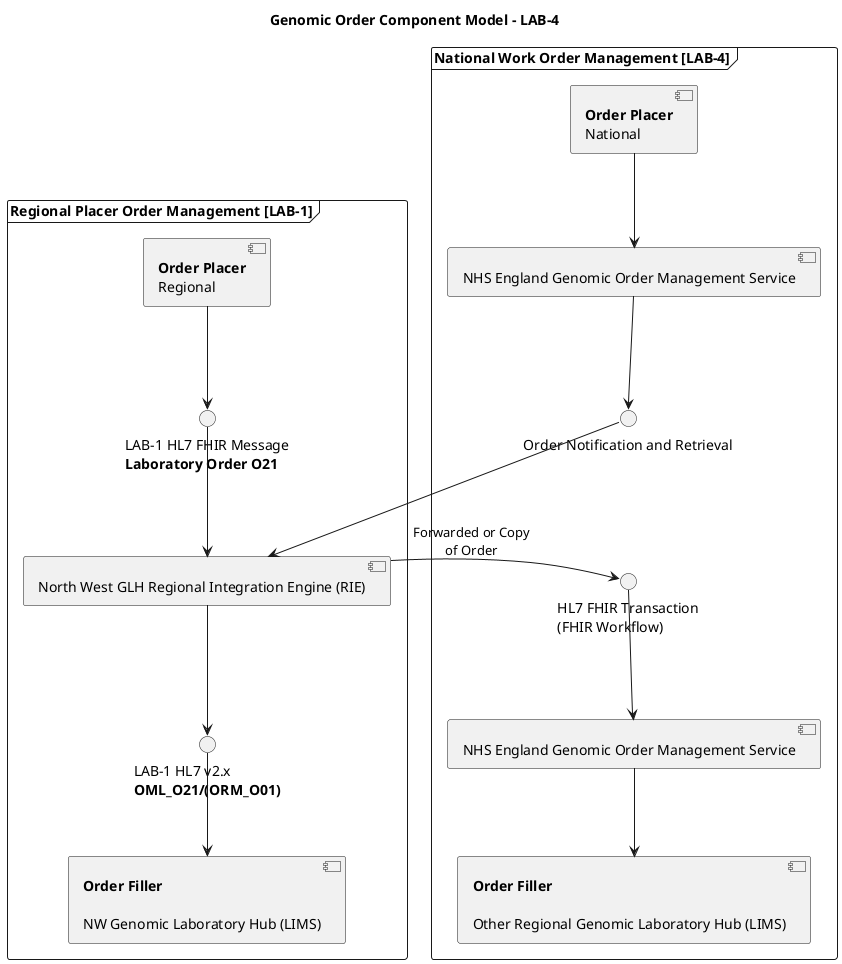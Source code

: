@startuml

title "Genomic Order Component Model - LAB-4"

frame "Regional Placer Order Management [LAB-1]" as LAB1 {
  component "**Order Filler**\n\nNW Genomic Laboratory Hub (LIMS)" as LIMS
  component "**Order Placer**\nRegional" as EPR
  component "North West GLH Regional Integration Engine (RIE)" as TIE

 interface "LAB-1 HL7 FHIR Message\n**Laboratory Order O21**" as HL7_ORM1

 interface "LAB-1 HL7 v2.x\n**OML_O21/(ORM_O01)**" as HL7_ORM2

  EPR -d-> HL7_ORM1
  HL7_ORM1 -d-> TIE
  TIE -d-> HL7_ORM2
}

frame "National Work Order Management [LAB-4]" as LAB4 {
 component "**Order Placer**\nNational" as EPRE
 component "NHS England Genomic Order Management Service" as GOMSp
 component "**Order Filler**\n\nOther Regional Genomic Laboratory Hub (LIMS)" as LIMSE
 component "NHS England Genomic Order Management Service" as GOMS
 interface "Order Notification and Retrieval" as notify
 interface "HL7 FHIR Transaction\n(FHIR Workflow)" as Transaction


 EPRE -d-> GOMSp
 GOMSp -d-> notify
 notify -d[hidden]- Transaction
 GOMS -d-> LIMSE
}



TIE -d-> Transaction: Forwarded or Copy\nof Order
Transaction -d-> GOMS
 notify -d-> TIE

HL7_ORM2 -d-> LIMS



@enduml
